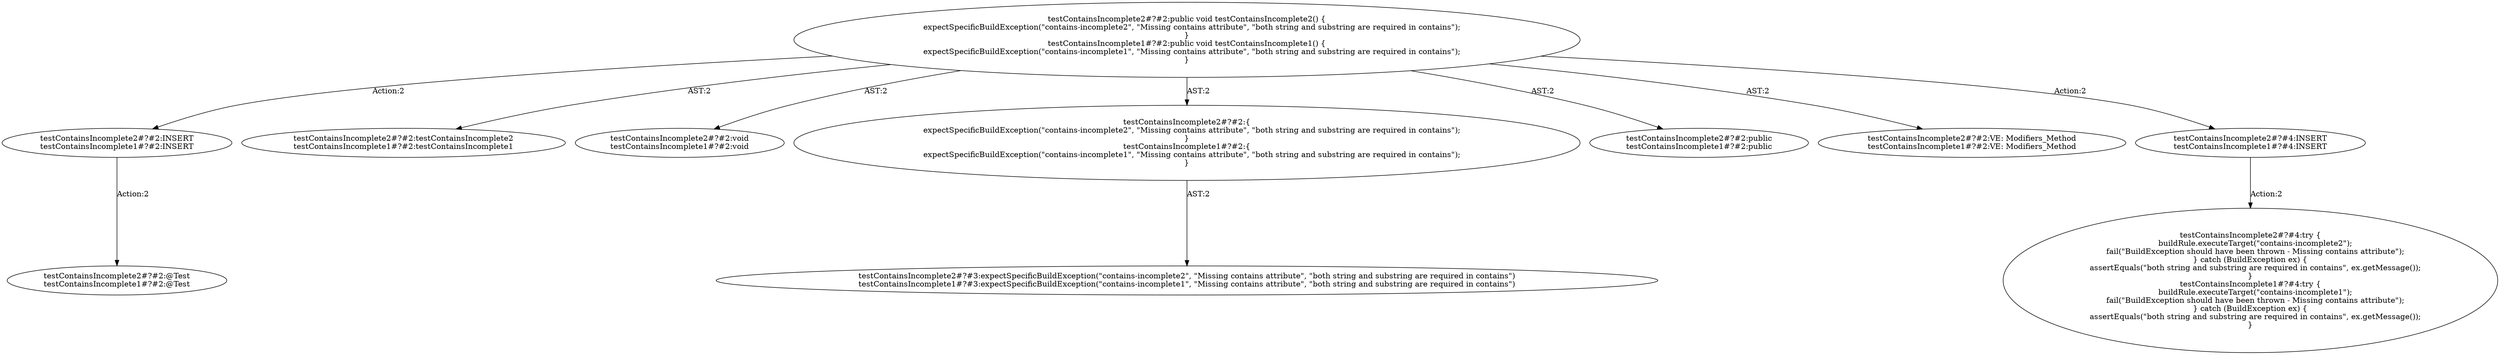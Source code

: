 digraph "Pattern" {
0 [label="testContainsIncomplete2#?#2:INSERT
testContainsIncomplete1#?#2:INSERT" shape=ellipse]
1 [label="testContainsIncomplete2#?#2:public void testContainsIncomplete2() \{
    expectSpecificBuildException(\"contains-incomplete2\", \"Missing contains attribute\", \"both string and substring are required in contains\");
\}
testContainsIncomplete1#?#2:public void testContainsIncomplete1() \{
    expectSpecificBuildException(\"contains-incomplete1\", \"Missing contains attribute\", \"both string and substring are required in contains\");
\}" shape=ellipse]
2 [label="testContainsIncomplete2#?#2:testContainsIncomplete2
testContainsIncomplete1#?#2:testContainsIncomplete1" shape=ellipse]
3 [label="testContainsIncomplete2#?#2:void
testContainsIncomplete1#?#2:void" shape=ellipse]
4 [label="testContainsIncomplete2#?#2:\{
    expectSpecificBuildException(\"contains-incomplete2\", \"Missing contains attribute\", \"both string and substring are required in contains\");
\}
testContainsIncomplete1#?#2:\{
    expectSpecificBuildException(\"contains-incomplete1\", \"Missing contains attribute\", \"both string and substring are required in contains\");
\}" shape=ellipse]
5 [label="testContainsIncomplete2#?#3:expectSpecificBuildException(\"contains-incomplete2\", \"Missing contains attribute\", \"both string and substring are required in contains\")
testContainsIncomplete1#?#3:expectSpecificBuildException(\"contains-incomplete1\", \"Missing contains attribute\", \"both string and substring are required in contains\")" shape=ellipse]
6 [label="testContainsIncomplete2#?#2:public
testContainsIncomplete1#?#2:public" shape=ellipse]
7 [label="testContainsIncomplete2#?#2:VE: Modifiers_Method
testContainsIncomplete1#?#2:VE: Modifiers_Method" shape=ellipse]
8 [label="testContainsIncomplete2#?#4:INSERT
testContainsIncomplete1#?#4:INSERT" shape=ellipse]
9 [label="testContainsIncomplete2#?#4:try \{
    buildRule.executeTarget(\"contains-incomplete2\");
    fail(\"BuildException should have been thrown - Missing contains attribute\");
\} catch (BuildException ex) \{
    assertEquals(\"both string and substring are required in contains\", ex.getMessage());
\}
testContainsIncomplete1#?#4:try \{
    buildRule.executeTarget(\"contains-incomplete1\");
    fail(\"BuildException should have been thrown - Missing contains attribute\");
\} catch (BuildException ex) \{
    assertEquals(\"both string and substring are required in contains\", ex.getMessage());
\}" shape=ellipse]
10 [label="testContainsIncomplete2#?#2:@Test
testContainsIncomplete1#?#2:@Test" shape=ellipse]
0 -> 10 [label="Action:2"];
1 -> 0 [label="Action:2"];
1 -> 2 [label="AST:2"];
1 -> 3 [label="AST:2"];
1 -> 4 [label="AST:2"];
1 -> 6 [label="AST:2"];
1 -> 7 [label="AST:2"];
1 -> 8 [label="Action:2"];
4 -> 5 [label="AST:2"];
8 -> 9 [label="Action:2"];
}